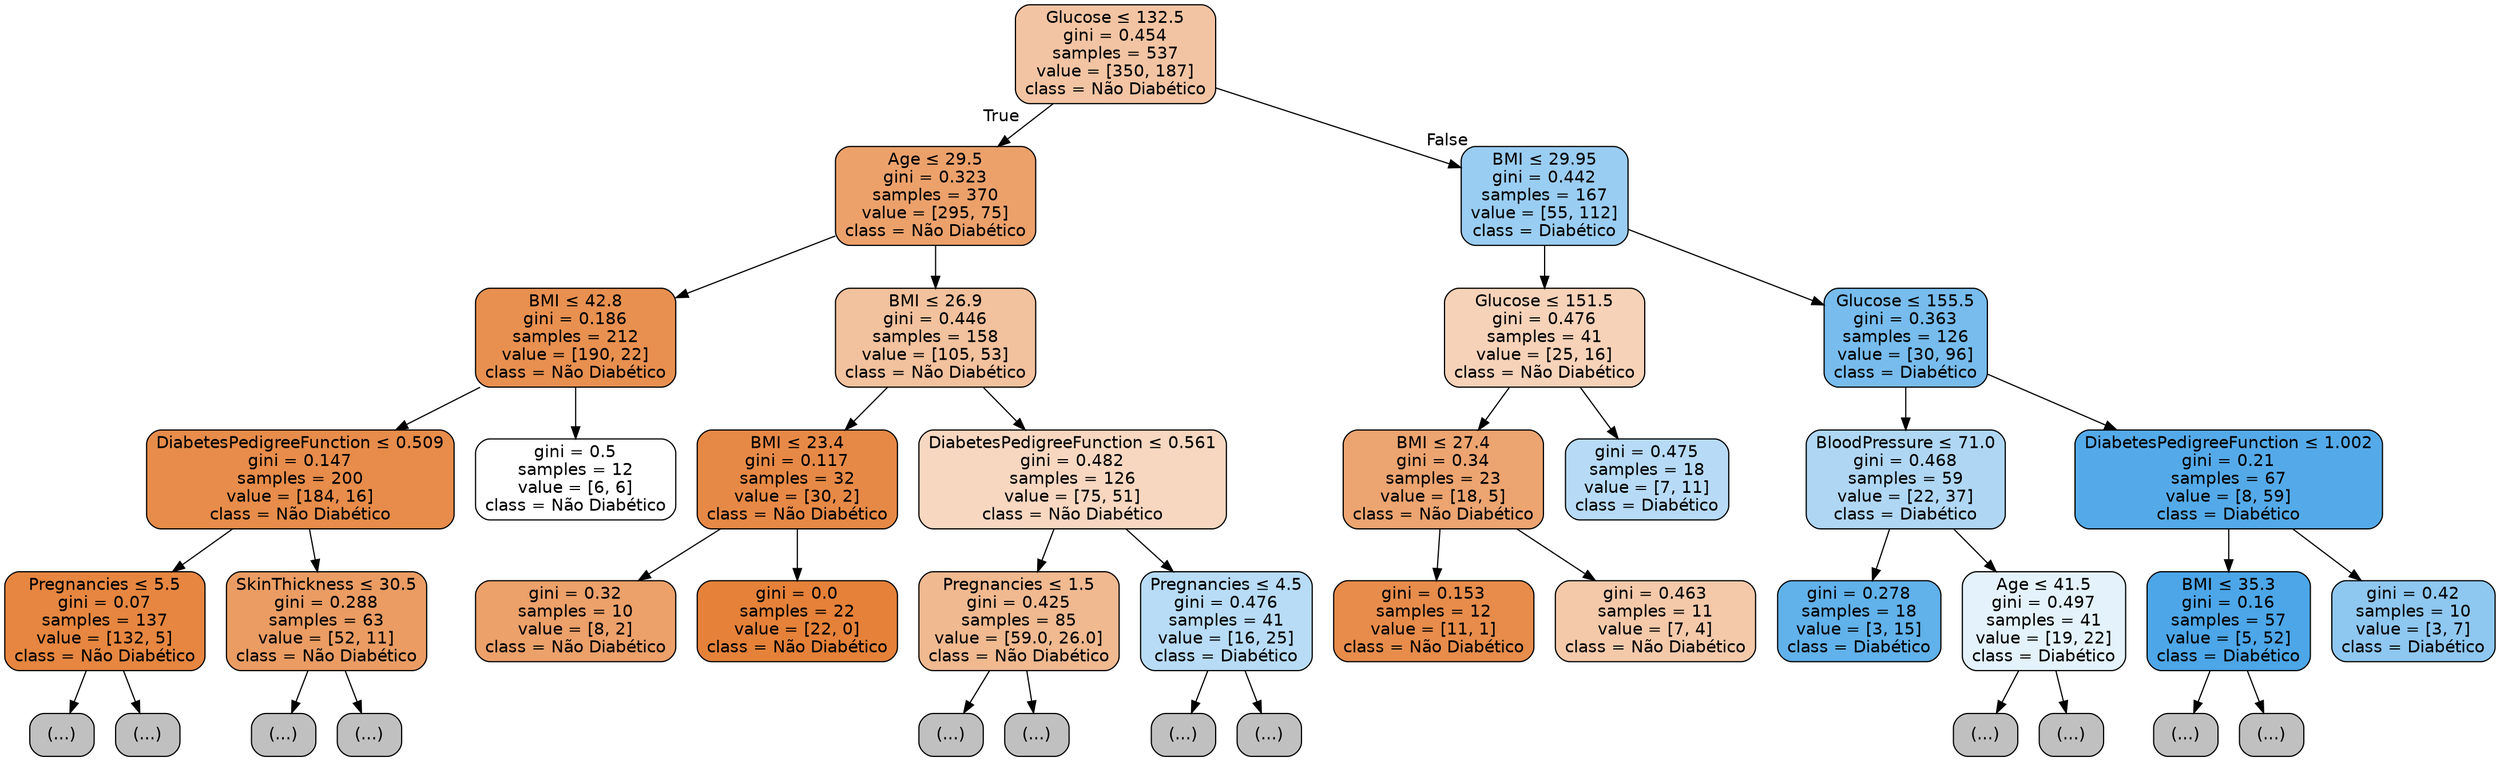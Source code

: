 digraph Tree {
node [shape=box, style="filled, rounded", color="black", fontname="helvetica"] ;
edge [fontname="helvetica"] ;
0 [label=<Glucose &le; 132.5<br/>gini = 0.454<br/>samples = 537<br/>value = [350, 187]<br/>class = Não Diabético>, fillcolor="#f3c4a3"] ;
1 [label=<Age &le; 29.5<br/>gini = 0.323<br/>samples = 370<br/>value = [295, 75]<br/>class = Não Diabético>, fillcolor="#eca16b"] ;
0 -> 1 [labeldistance=2.5, labelangle=45, headlabel="True"] ;
2 [label=<BMI &le; 42.8<br/>gini = 0.186<br/>samples = 212<br/>value = [190, 22]<br/>class = Não Diabético>, fillcolor="#e89050"] ;
1 -> 2 ;
3 [label=<DiabetesPedigreeFunction &le; 0.509<br/>gini = 0.147<br/>samples = 200<br/>value = [184, 16]<br/>class = Não Diabético>, fillcolor="#e78c4a"] ;
2 -> 3 ;
4 [label=<Pregnancies &le; 5.5<br/>gini = 0.07<br/>samples = 137<br/>value = [132, 5]<br/>class = Não Diabético>, fillcolor="#e68640"] ;
3 -> 4 ;
5 [label="(...)", fillcolor="#C0C0C0"] ;
4 -> 5 ;
6 [label="(...)", fillcolor="#C0C0C0"] ;
4 -> 6 ;
7 [label=<SkinThickness &le; 30.5<br/>gini = 0.288<br/>samples = 63<br/>value = [52, 11]<br/>class = Não Diabético>, fillcolor="#ea9c63"] ;
3 -> 7 ;
8 [label="(...)", fillcolor="#C0C0C0"] ;
7 -> 8 ;
9 [label="(...)", fillcolor="#C0C0C0"] ;
7 -> 9 ;
10 [label=<gini = 0.5<br/>samples = 12<br/>value = [6, 6]<br/>class = Não Diabético>, fillcolor="#ffffff"] ;
2 -> 10 ;
11 [label=<BMI &le; 26.9<br/>gini = 0.446<br/>samples = 158<br/>value = [105, 53]<br/>class = Não Diabético>, fillcolor="#f2c19d"] ;
1 -> 11 ;
12 [label=<BMI &le; 23.4<br/>gini = 0.117<br/>samples = 32<br/>value = [30, 2]<br/>class = Não Diabético>, fillcolor="#e78946"] ;
11 -> 12 ;
13 [label=<gini = 0.32<br/>samples = 10<br/>value = [8, 2]<br/>class = Não Diabético>, fillcolor="#eca06a"] ;
12 -> 13 ;
14 [label=<gini = 0.0<br/>samples = 22<br/>value = [22, 0]<br/>class = Não Diabético>, fillcolor="#e58139"] ;
12 -> 14 ;
15 [label=<DiabetesPedigreeFunction &le; 0.561<br/>gini = 0.482<br/>samples = 126<br/>value = [75, 51]<br/>class = Não Diabético>, fillcolor="#f7d7c0"] ;
11 -> 15 ;
16 [label=<Pregnancies &le; 1.5<br/>gini = 0.425<br/>samples = 85<br/>value = [59.0, 26.0]<br/>class = Não Diabético>, fillcolor="#f0b990"] ;
15 -> 16 ;
17 [label="(...)", fillcolor="#C0C0C0"] ;
16 -> 17 ;
18 [label="(...)", fillcolor="#C0C0C0"] ;
16 -> 18 ;
19 [label=<Pregnancies &le; 4.5<br/>gini = 0.476<br/>samples = 41<br/>value = [16, 25]<br/>class = Diabético>, fillcolor="#b8dcf6"] ;
15 -> 19 ;
20 [label="(...)", fillcolor="#C0C0C0"] ;
19 -> 20 ;
21 [label="(...)", fillcolor="#C0C0C0"] ;
19 -> 21 ;
22 [label=<BMI &le; 29.95<br/>gini = 0.442<br/>samples = 167<br/>value = [55, 112]<br/>class = Diabético>, fillcolor="#9acdf2"] ;
0 -> 22 [labeldistance=2.5, labelangle=-45, headlabel="False"] ;
23 [label=<Glucose &le; 151.5<br/>gini = 0.476<br/>samples = 41<br/>value = [25, 16]<br/>class = Não Diabético>, fillcolor="#f6d2b8"] ;
22 -> 23 ;
24 [label=<BMI &le; 27.4<br/>gini = 0.34<br/>samples = 23<br/>value = [18, 5]<br/>class = Não Diabético>, fillcolor="#eca470"] ;
23 -> 24 ;
25 [label=<gini = 0.153<br/>samples = 12<br/>value = [11, 1]<br/>class = Não Diabético>, fillcolor="#e78c4b"] ;
24 -> 25 ;
26 [label=<gini = 0.463<br/>samples = 11<br/>value = [7, 4]<br/>class = Não Diabético>, fillcolor="#f4c9aa"] ;
24 -> 26 ;
27 [label=<gini = 0.475<br/>samples = 18<br/>value = [7, 11]<br/>class = Diabético>, fillcolor="#b7dbf6"] ;
23 -> 27 ;
28 [label=<Glucose &le; 155.5<br/>gini = 0.363<br/>samples = 126<br/>value = [30, 96]<br/>class = Diabético>, fillcolor="#77bced"] ;
22 -> 28 ;
29 [label=<BloodPressure &le; 71.0<br/>gini = 0.468<br/>samples = 59<br/>value = [22, 37]<br/>class = Diabético>, fillcolor="#afd7f4"] ;
28 -> 29 ;
30 [label=<gini = 0.278<br/>samples = 18<br/>value = [3, 15]<br/>class = Diabético>, fillcolor="#61b1ea"] ;
29 -> 30 ;
31 [label=<Age &le; 41.5<br/>gini = 0.497<br/>samples = 41<br/>value = [19, 22]<br/>class = Diabético>, fillcolor="#e4f2fb"] ;
29 -> 31 ;
32 [label="(...)", fillcolor="#C0C0C0"] ;
31 -> 32 ;
33 [label="(...)", fillcolor="#C0C0C0"] ;
31 -> 33 ;
34 [label=<DiabetesPedigreeFunction &le; 1.002<br/>gini = 0.21<br/>samples = 67<br/>value = [8, 59]<br/>class = Diabético>, fillcolor="#54aae9"] ;
28 -> 34 ;
35 [label=<BMI &le; 35.3<br/>gini = 0.16<br/>samples = 57<br/>value = [5, 52]<br/>class = Diabético>, fillcolor="#4ca6e8"] ;
34 -> 35 ;
36 [label="(...)", fillcolor="#C0C0C0"] ;
35 -> 36 ;
37 [label="(...)", fillcolor="#C0C0C0"] ;
35 -> 37 ;
38 [label=<gini = 0.42<br/>samples = 10<br/>value = [3, 7]<br/>class = Diabético>, fillcolor="#8ec7f0"] ;
34 -> 38 ;
}
